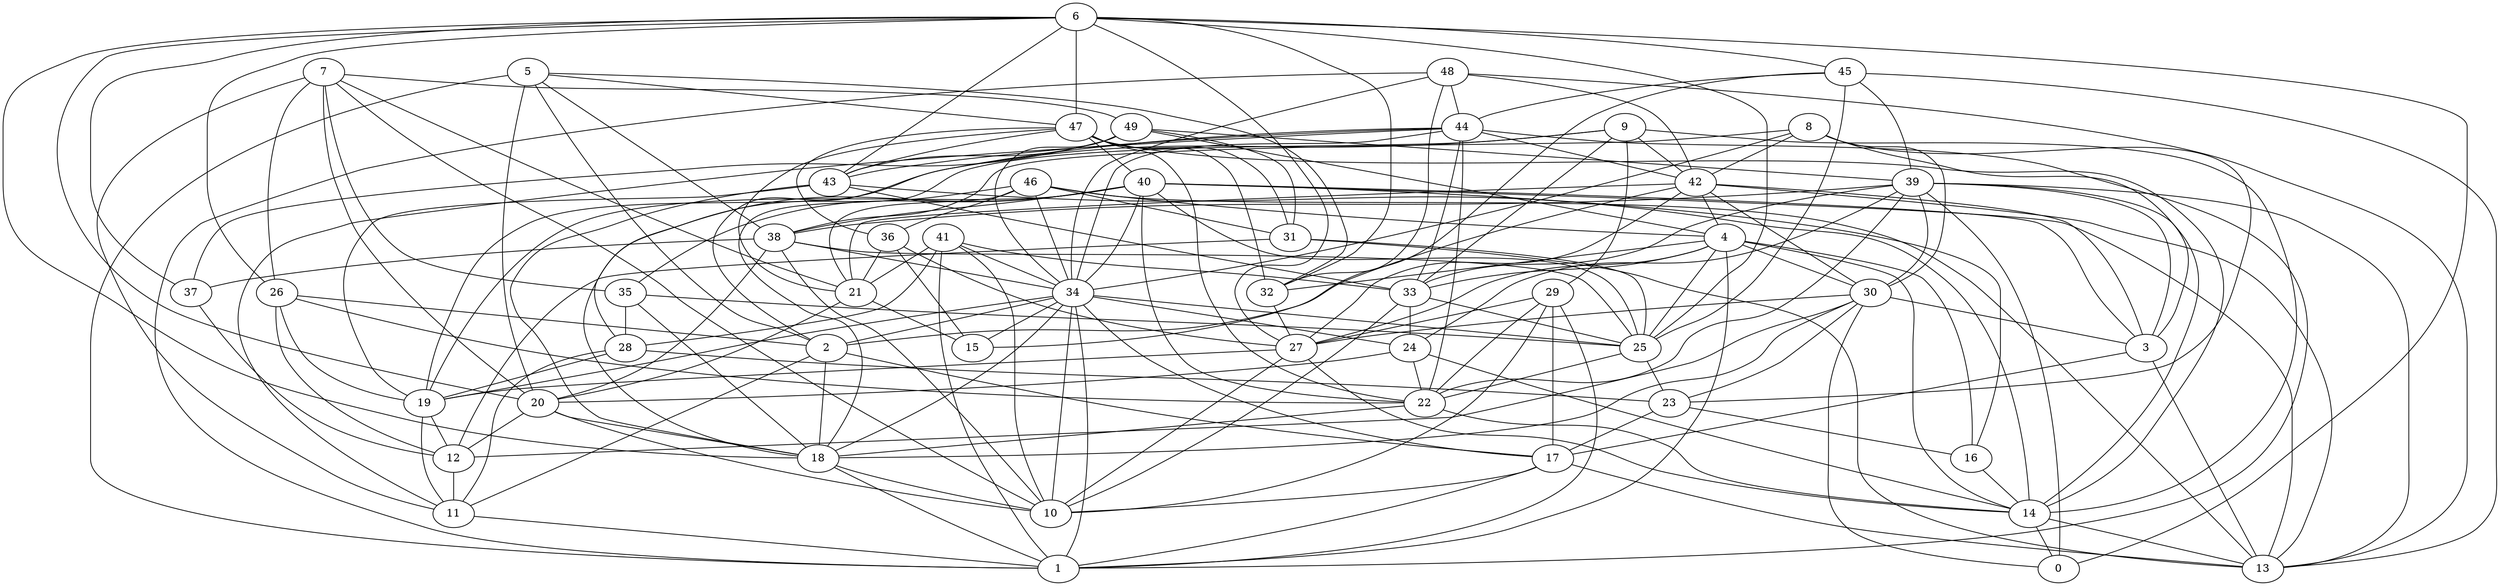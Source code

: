 digraph GG_graph {

subgraph G_graph {
edge [color = black]
"24" -> "20" [dir = none]
"29" -> "1" [dir = none]
"29" -> "17" [dir = none]
"29" -> "27" [dir = none]
"35" -> "28" [dir = none]
"35" -> "18" [dir = none]
"43" -> "19" [dir = none]
"43" -> "18" [dir = none]
"18" -> "1" [dir = none]
"39" -> "13" [dir = none]
"11" -> "1" [dir = none]
"38" -> "34" [dir = none]
"38" -> "37" [dir = none]
"38" -> "10" [dir = none]
"36" -> "15" [dir = none]
"17" -> "13" [dir = none]
"40" -> "3" [dir = none]
"40" -> "16" [dir = none]
"40" -> "19" [dir = none]
"40" -> "34" [dir = none]
"40" -> "38" [dir = none]
"40" -> "13" [dir = none]
"40" -> "22" [dir = none]
"22" -> "14" [dir = none]
"20" -> "12" [dir = none]
"5" -> "2" [dir = none]
"5" -> "20" [dir = none]
"48" -> "32" [dir = none]
"48" -> "1" [dir = none]
"48" -> "42" [dir = none]
"48" -> "13" [dir = none]
"41" -> "1" [dir = none]
"41" -> "34" [dir = none]
"41" -> "33" [dir = none]
"41" -> "28" [dir = none]
"28" -> "19" [dir = none]
"46" -> "13" [dir = none]
"46" -> "4" [dir = none]
"46" -> "34" [dir = none]
"46" -> "28" [dir = none]
"7" -> "26" [dir = none]
"7" -> "49" [dir = none]
"21" -> "15" [dir = none]
"21" -> "20" [dir = none]
"23" -> "16" [dir = none]
"6" -> "37" [dir = none]
"6" -> "26" [dir = none]
"6" -> "27" [dir = none]
"6" -> "43" [dir = none]
"45" -> "39" [dir = none]
"45" -> "25" [dir = none]
"45" -> "15" [dir = none]
"30" -> "18" [dir = none]
"30" -> "3" [dir = none]
"30" -> "0" [dir = none]
"47" -> "31" [dir = none]
"47" -> "21" [dir = none]
"47" -> "22" [dir = none]
"47" -> "36" [dir = none]
"16" -> "14" [dir = none]
"8" -> "38" [dir = none]
"8" -> "34" [dir = none]
"8" -> "30" [dir = none]
"4" -> "14" [dir = none]
"4" -> "32" [dir = none]
"26" -> "2" [dir = none]
"25" -> "23" [dir = none]
"2" -> "18" [dir = none]
"2" -> "11" [dir = none]
"42" -> "30" [dir = none]
"42" -> "27" [dir = none]
"42" -> "4" [dir = none]
"42" -> "2" [dir = none]
"42" -> "21" [dir = none]
"49" -> "39" [dir = none]
"49" -> "34" [dir = none]
"49" -> "37" [dir = none]
"49" -> "4" [dir = none]
"14" -> "0" [dir = none]
"34" -> "19" [dir = none]
"34" -> "24" [dir = none]
"34" -> "1" [dir = none]
"34" -> "18" [dir = none]
"34" -> "10" [dir = none]
"34" -> "25" [dir = none]
"34" -> "17" [dir = none]
"31" -> "12" [dir = none]
"31" -> "25" [dir = none]
"12" -> "11" [dir = none]
"44" -> "22" [dir = none]
"44" -> "2" [dir = none]
"44" -> "33" [dir = none]
"44" -> "34" [dir = none]
"44" -> "42" [dir = none]
"9" -> "42" [dir = none]
"9" -> "33" [dir = none]
"33" -> "24" [dir = none]
"33" -> "25" [dir = none]
"30" -> "12" [dir = none]
"36" -> "27" [dir = none]
"4" -> "16" [dir = none]
"8" -> "23" [dir = none]
"39" -> "22" [dir = none]
"2" -> "17" [dir = none]
"39" -> "33" [dir = none]
"31" -> "13" [dir = none]
"47" -> "32" [dir = none]
"27" -> "19" [dir = none]
"46" -> "36" [dir = none]
"29" -> "22" [dir = none]
"40" -> "18" [dir = none]
"48" -> "34" [dir = none]
"22" -> "18" [dir = none]
"14" -> "13" [dir = none]
"39" -> "24" [dir = none]
"33" -> "10" [dir = none]
"9" -> "14" [dir = none]
"32" -> "27" [dir = none]
"39" -> "3" [dir = none]
"4" -> "25" [dir = none]
"36" -> "21" [dir = none]
"6" -> "0" [dir = none]
"35" -> "25" [dir = none]
"18" -> "10" [dir = none]
"38" -> "20" [dir = none]
"48" -> "44" [dir = none]
"45" -> "13" [dir = none]
"26" -> "22" [dir = none]
"6" -> "25" [dir = none]
"17" -> "1" [dir = none]
"19" -> "12" [dir = none]
"7" -> "35" [dir = none]
"5" -> "1" [dir = none]
"46" -> "31" [dir = none]
"43" -> "14" [dir = none]
"45" -> "44" [dir = none]
"39" -> "14" [dir = none]
"9" -> "18" [dir = none]
"34" -> "15" [dir = none]
"19" -> "11" [dir = none]
"6" -> "18" [dir = none]
"27" -> "14" [dir = none]
"7" -> "21" [dir = none]
"44" -> "1" [dir = none]
"47" -> "14" [dir = none]
"26" -> "12" [dir = none]
"44" -> "43" [dir = none]
"20" -> "10" [dir = none]
"27" -> "10" [dir = none]
"24" -> "14" [dir = none]
"28" -> "23" [dir = none]
"8" -> "42" [dir = none]
"40" -> "35" [dir = none]
"6" -> "32" [dir = none]
"26" -> "19" [dir = none]
"40" -> "25" [dir = none]
"8" -> "3" [dir = none]
"46" -> "21" [dir = none]
"47" -> "43" [dir = none]
"38" -> "25" [dir = none]
"42" -> "13" [dir = none]
"43" -> "33" [dir = none]
"49" -> "31" [dir = none]
"6" -> "45" [dir = none]
"7" -> "10" [dir = none]
"47" -> "40" [dir = none]
"4" -> "33" [dir = none]
"9" -> "29" [dir = none]
"5" -> "38" [dir = none]
"17" -> "10" [dir = none]
"4" -> "30" [dir = none]
"29" -> "10" [dir = none]
"39" -> "0" [dir = none]
"5" -> "32" [dir = none]
"30" -> "23" [dir = none]
"5" -> "47" [dir = none]
"3" -> "17" [dir = none]
"39" -> "38" [dir = none]
"9" -> "19" [dir = none]
"25" -> "22" [dir = none]
"30" -> "27" [dir = none]
"4" -> "27" [dir = none]
"44" -> "11" [dir = none]
"4" -> "1" [dir = none]
"20" -> "18" [dir = none]
"42" -> "3" [dir = none]
"37" -> "12" [dir = none]
"24" -> "22" [dir = none]
"6" -> "20" [dir = none]
"39" -> "30" [dir = none]
"34" -> "2" [dir = none]
"41" -> "21" [dir = none]
"7" -> "20" [dir = none]
"7" -> "11" [dir = none]
"23" -> "17" [dir = none]
"6" -> "47" [dir = none]
"3" -> "13" [dir = none]
"28" -> "11" [dir = none]
"41" -> "10" [dir = none]
"49" -> "43" [dir = none]
}

}
